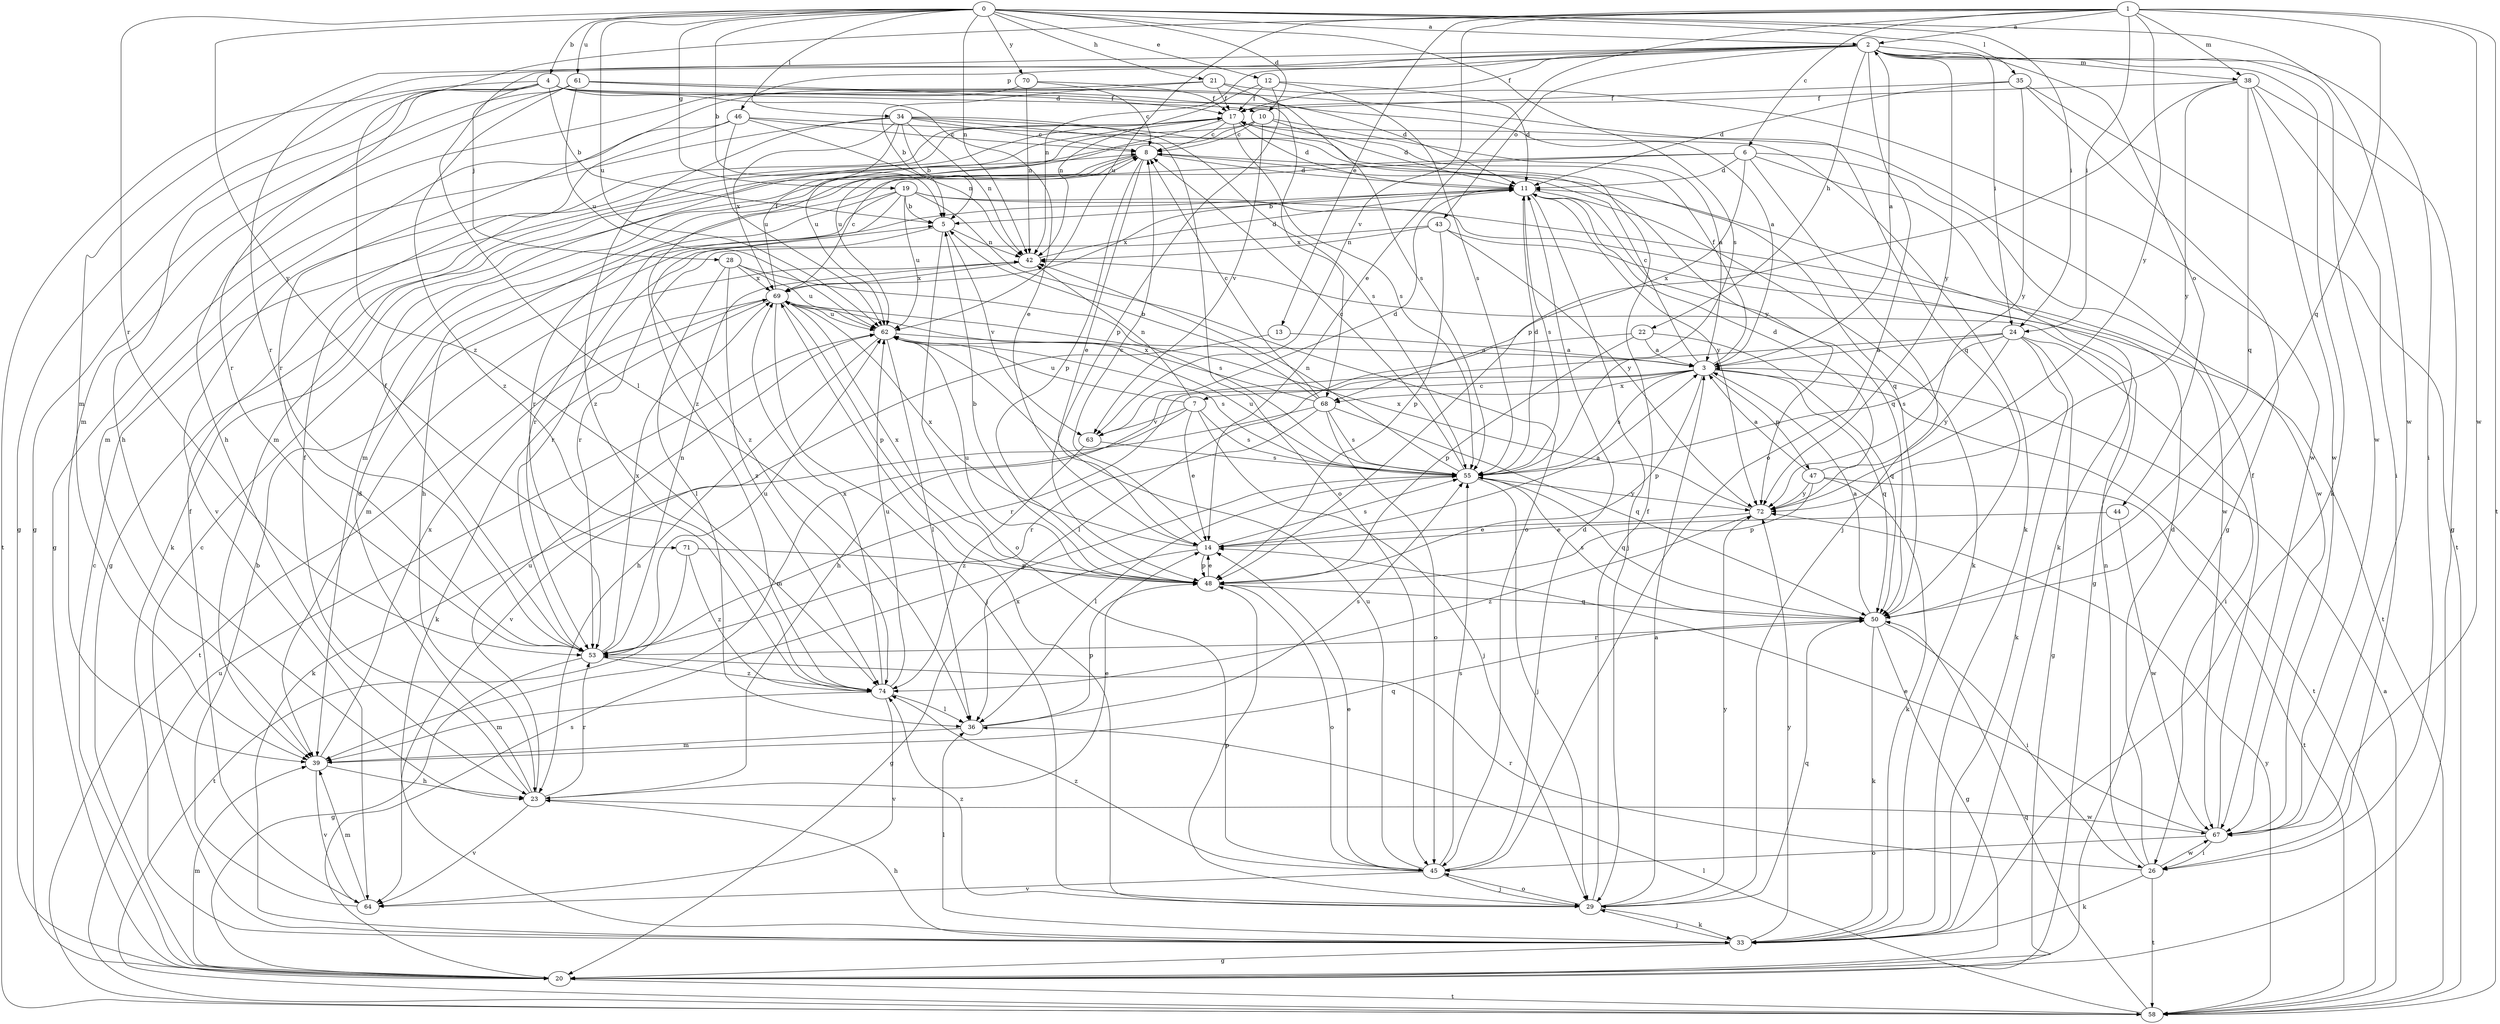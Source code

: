 strict digraph  {
0;
1;
2;
3;
4;
5;
6;
7;
8;
10;
11;
12;
13;
14;
17;
19;
20;
21;
22;
23;
24;
26;
28;
29;
33;
34;
35;
36;
38;
39;
42;
43;
44;
45;
46;
47;
48;
50;
53;
55;
58;
61;
62;
63;
64;
67;
68;
69;
70;
71;
72;
74;
0 -> 2  [label=a];
0 -> 4  [label=b];
0 -> 5  [label=b];
0 -> 10  [label=d];
0 -> 12  [label=e];
0 -> 19  [label=g];
0 -> 21  [label=h];
0 -> 24  [label=i];
0 -> 34  [label=l];
0 -> 35  [label=l];
0 -> 42  [label=n];
0 -> 53  [label=r];
0 -> 55  [label=s];
0 -> 61  [label=u];
0 -> 62  [label=u];
0 -> 67  [label=w];
0 -> 70  [label=y];
0 -> 71  [label=y];
1 -> 2  [label=a];
1 -> 6  [label=c];
1 -> 13  [label=e];
1 -> 14  [label=e];
1 -> 24  [label=i];
1 -> 38  [label=m];
1 -> 50  [label=q];
1 -> 58  [label=t];
1 -> 62  [label=u];
1 -> 63  [label=v];
1 -> 67  [label=w];
1 -> 72  [label=y];
1 -> 74  [label=z];
2 -> 17  [label=f];
2 -> 22  [label=h];
2 -> 24  [label=i];
2 -> 26  [label=i];
2 -> 33  [label=k];
2 -> 36  [label=l];
2 -> 38  [label=m];
2 -> 39  [label=m];
2 -> 42  [label=n];
2 -> 43  [label=o];
2 -> 44  [label=o];
2 -> 45  [label=o];
2 -> 46  [label=p];
2 -> 53  [label=r];
2 -> 67  [label=w];
2 -> 72  [label=y];
3 -> 2  [label=a];
3 -> 7  [label=c];
3 -> 8  [label=c];
3 -> 17  [label=f];
3 -> 47  [label=p];
3 -> 48  [label=p];
3 -> 50  [label=q];
3 -> 53  [label=r];
3 -> 55  [label=s];
3 -> 58  [label=t];
3 -> 68  [label=x];
4 -> 3  [label=a];
4 -> 5  [label=b];
4 -> 10  [label=d];
4 -> 14  [label=e];
4 -> 20  [label=g];
4 -> 23  [label=h];
4 -> 28  [label=j];
4 -> 53  [label=r];
4 -> 58  [label=t];
4 -> 68  [label=x];
5 -> 42  [label=n];
5 -> 45  [label=o];
5 -> 53  [label=r];
5 -> 63  [label=v];
6 -> 11  [label=d];
6 -> 29  [label=j];
6 -> 33  [label=k];
6 -> 39  [label=m];
6 -> 53  [label=r];
6 -> 67  [label=w];
6 -> 68  [label=x];
7 -> 14  [label=e];
7 -> 29  [label=j];
7 -> 39  [label=m];
7 -> 42  [label=n];
7 -> 55  [label=s];
7 -> 62  [label=u];
7 -> 63  [label=v];
8 -> 11  [label=d];
8 -> 14  [label=e];
8 -> 20  [label=g];
8 -> 33  [label=k];
8 -> 48  [label=p];
8 -> 50  [label=q];
10 -> 3  [label=a];
10 -> 8  [label=c];
10 -> 11  [label=d];
10 -> 39  [label=m];
10 -> 63  [label=v];
10 -> 74  [label=z];
11 -> 5  [label=b];
11 -> 29  [label=j];
11 -> 33  [label=k];
11 -> 50  [label=q];
11 -> 55  [label=s];
11 -> 69  [label=x];
11 -> 72  [label=y];
12 -> 11  [label=d];
12 -> 17  [label=f];
12 -> 42  [label=n];
12 -> 48  [label=p];
12 -> 55  [label=s];
13 -> 3  [label=a];
13 -> 64  [label=v];
14 -> 3  [label=a];
14 -> 8  [label=c];
14 -> 20  [label=g];
14 -> 48  [label=p];
14 -> 55  [label=s];
14 -> 69  [label=x];
17 -> 8  [label=c];
17 -> 11  [label=d];
17 -> 55  [label=s];
17 -> 62  [label=u];
19 -> 5  [label=b];
19 -> 20  [label=g];
19 -> 23  [label=h];
19 -> 45  [label=o];
19 -> 53  [label=r];
19 -> 62  [label=u];
19 -> 67  [label=w];
19 -> 74  [label=z];
20 -> 8  [label=c];
20 -> 39  [label=m];
20 -> 55  [label=s];
20 -> 58  [label=t];
21 -> 5  [label=b];
21 -> 17  [label=f];
21 -> 53  [label=r];
21 -> 55  [label=s];
21 -> 67  [label=w];
22 -> 3  [label=a];
22 -> 36  [label=l];
22 -> 48  [label=p];
22 -> 50  [label=q];
23 -> 11  [label=d];
23 -> 14  [label=e];
23 -> 17  [label=f];
23 -> 53  [label=r];
23 -> 62  [label=u];
23 -> 64  [label=v];
23 -> 67  [label=w];
24 -> 3  [label=a];
24 -> 20  [label=g];
24 -> 23  [label=h];
24 -> 26  [label=i];
24 -> 33  [label=k];
24 -> 55  [label=s];
24 -> 72  [label=y];
26 -> 11  [label=d];
26 -> 33  [label=k];
26 -> 42  [label=n];
26 -> 53  [label=r];
26 -> 58  [label=t];
26 -> 67  [label=w];
28 -> 36  [label=l];
28 -> 55  [label=s];
28 -> 62  [label=u];
28 -> 69  [label=x];
28 -> 74  [label=z];
29 -> 3  [label=a];
29 -> 17  [label=f];
29 -> 33  [label=k];
29 -> 45  [label=o];
29 -> 48  [label=p];
29 -> 50  [label=q];
29 -> 69  [label=x];
29 -> 72  [label=y];
29 -> 74  [label=z];
33 -> 8  [label=c];
33 -> 20  [label=g];
33 -> 23  [label=h];
33 -> 29  [label=j];
33 -> 36  [label=l];
33 -> 72  [label=y];
34 -> 5  [label=b];
34 -> 8  [label=c];
34 -> 20  [label=g];
34 -> 42  [label=n];
34 -> 45  [label=o];
34 -> 55  [label=s];
34 -> 62  [label=u];
34 -> 69  [label=x];
34 -> 72  [label=y];
34 -> 74  [label=z];
35 -> 11  [label=d];
35 -> 17  [label=f];
35 -> 20  [label=g];
35 -> 58  [label=t];
35 -> 72  [label=y];
36 -> 39  [label=m];
36 -> 48  [label=p];
36 -> 55  [label=s];
38 -> 17  [label=f];
38 -> 20  [label=g];
38 -> 26  [label=i];
38 -> 48  [label=p];
38 -> 50  [label=q];
38 -> 67  [label=w];
38 -> 72  [label=y];
39 -> 23  [label=h];
39 -> 50  [label=q];
39 -> 64  [label=v];
39 -> 69  [label=x];
42 -> 11  [label=d];
42 -> 39  [label=m];
42 -> 69  [label=x];
43 -> 42  [label=n];
43 -> 48  [label=p];
43 -> 53  [label=r];
43 -> 58  [label=t];
43 -> 72  [label=y];
44 -> 14  [label=e];
44 -> 67  [label=w];
45 -> 11  [label=d];
45 -> 14  [label=e];
45 -> 29  [label=j];
45 -> 55  [label=s];
45 -> 62  [label=u];
45 -> 64  [label=v];
45 -> 74  [label=z];
46 -> 8  [label=c];
46 -> 33  [label=k];
46 -> 39  [label=m];
46 -> 42  [label=n];
46 -> 62  [label=u];
46 -> 64  [label=v];
47 -> 3  [label=a];
47 -> 11  [label=d];
47 -> 33  [label=k];
47 -> 48  [label=p];
47 -> 58  [label=t];
47 -> 72  [label=y];
48 -> 5  [label=b];
48 -> 14  [label=e];
48 -> 45  [label=o];
48 -> 50  [label=q];
48 -> 62  [label=u];
48 -> 69  [label=x];
50 -> 3  [label=a];
50 -> 20  [label=g];
50 -> 26  [label=i];
50 -> 33  [label=k];
50 -> 53  [label=r];
50 -> 55  [label=s];
53 -> 17  [label=f];
53 -> 20  [label=g];
53 -> 42  [label=n];
53 -> 62  [label=u];
53 -> 69  [label=x];
53 -> 74  [label=z];
55 -> 8  [label=c];
55 -> 11  [label=d];
55 -> 29  [label=j];
55 -> 36  [label=l];
55 -> 42  [label=n];
55 -> 50  [label=q];
55 -> 62  [label=u];
55 -> 72  [label=y];
58 -> 3  [label=a];
58 -> 36  [label=l];
58 -> 50  [label=q];
58 -> 62  [label=u];
58 -> 72  [label=y];
61 -> 11  [label=d];
61 -> 17  [label=f];
61 -> 20  [label=g];
61 -> 39  [label=m];
61 -> 50  [label=q];
61 -> 62  [label=u];
61 -> 74  [label=z];
62 -> 3  [label=a];
62 -> 23  [label=h];
62 -> 36  [label=l];
62 -> 55  [label=s];
63 -> 11  [label=d];
63 -> 55  [label=s];
63 -> 74  [label=z];
64 -> 5  [label=b];
64 -> 17  [label=f];
64 -> 39  [label=m];
67 -> 14  [label=e];
67 -> 17  [label=f];
67 -> 26  [label=i];
67 -> 45  [label=o];
68 -> 5  [label=b];
68 -> 8  [label=c];
68 -> 33  [label=k];
68 -> 45  [label=o];
68 -> 50  [label=q];
68 -> 53  [label=r];
68 -> 55  [label=s];
68 -> 69  [label=x];
69 -> 8  [label=c];
69 -> 17  [label=f];
69 -> 29  [label=j];
69 -> 33  [label=k];
69 -> 48  [label=p];
69 -> 58  [label=t];
69 -> 62  [label=u];
70 -> 8  [label=c];
70 -> 17  [label=f];
70 -> 23  [label=h];
70 -> 42  [label=n];
71 -> 48  [label=p];
71 -> 58  [label=t];
71 -> 74  [label=z];
72 -> 14  [label=e];
72 -> 69  [label=x];
72 -> 74  [label=z];
74 -> 36  [label=l];
74 -> 39  [label=m];
74 -> 62  [label=u];
74 -> 64  [label=v];
74 -> 69  [label=x];
}
